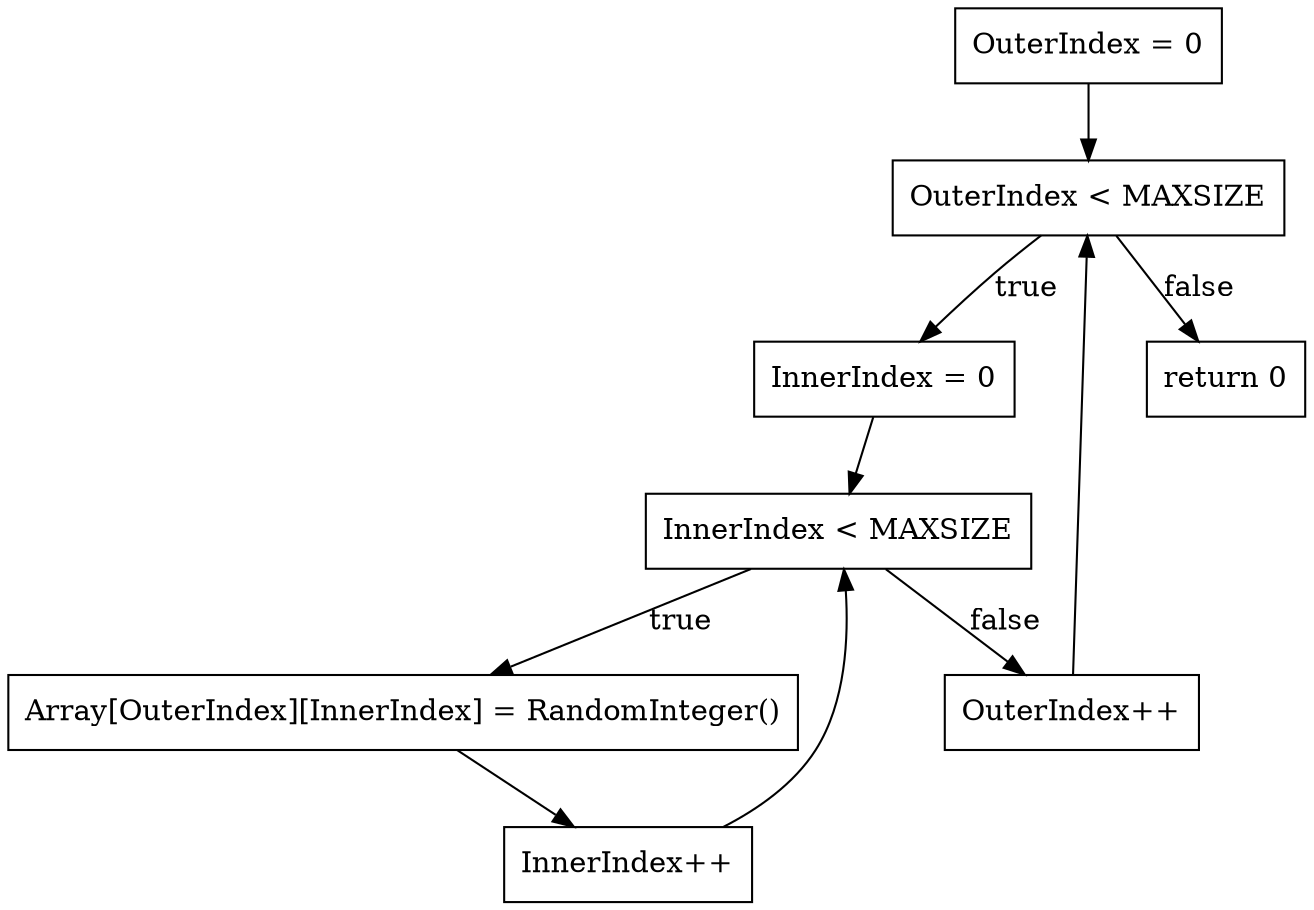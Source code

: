 digraph Initialize_CFG {
    node [shape=box];
    N1 [label="OuterIndex = 0"];
    N2 [label="OuterIndex < MAXSIZE"];
    N3 [label="InnerIndex = 0"];
    N4 [label="InnerIndex < MAXSIZE"];
    N5 [label="Array[OuterIndex][InnerIndex] = RandomInteger()"];
    N6 [label="InnerIndex++"];
    N7 [label="OuterIndex++"];
    N8 [label="return 0"];
    N1 -> N2;
    N2 -> N3 [label="true"];
    N2 -> N8 [label="false"];
    N3 -> N4;
    N4 -> N5 [label="true"];
    N4 -> N7 [label="false"];
    N5 -> N6;
    N6 -> N4;
    N7 -> N2;
}